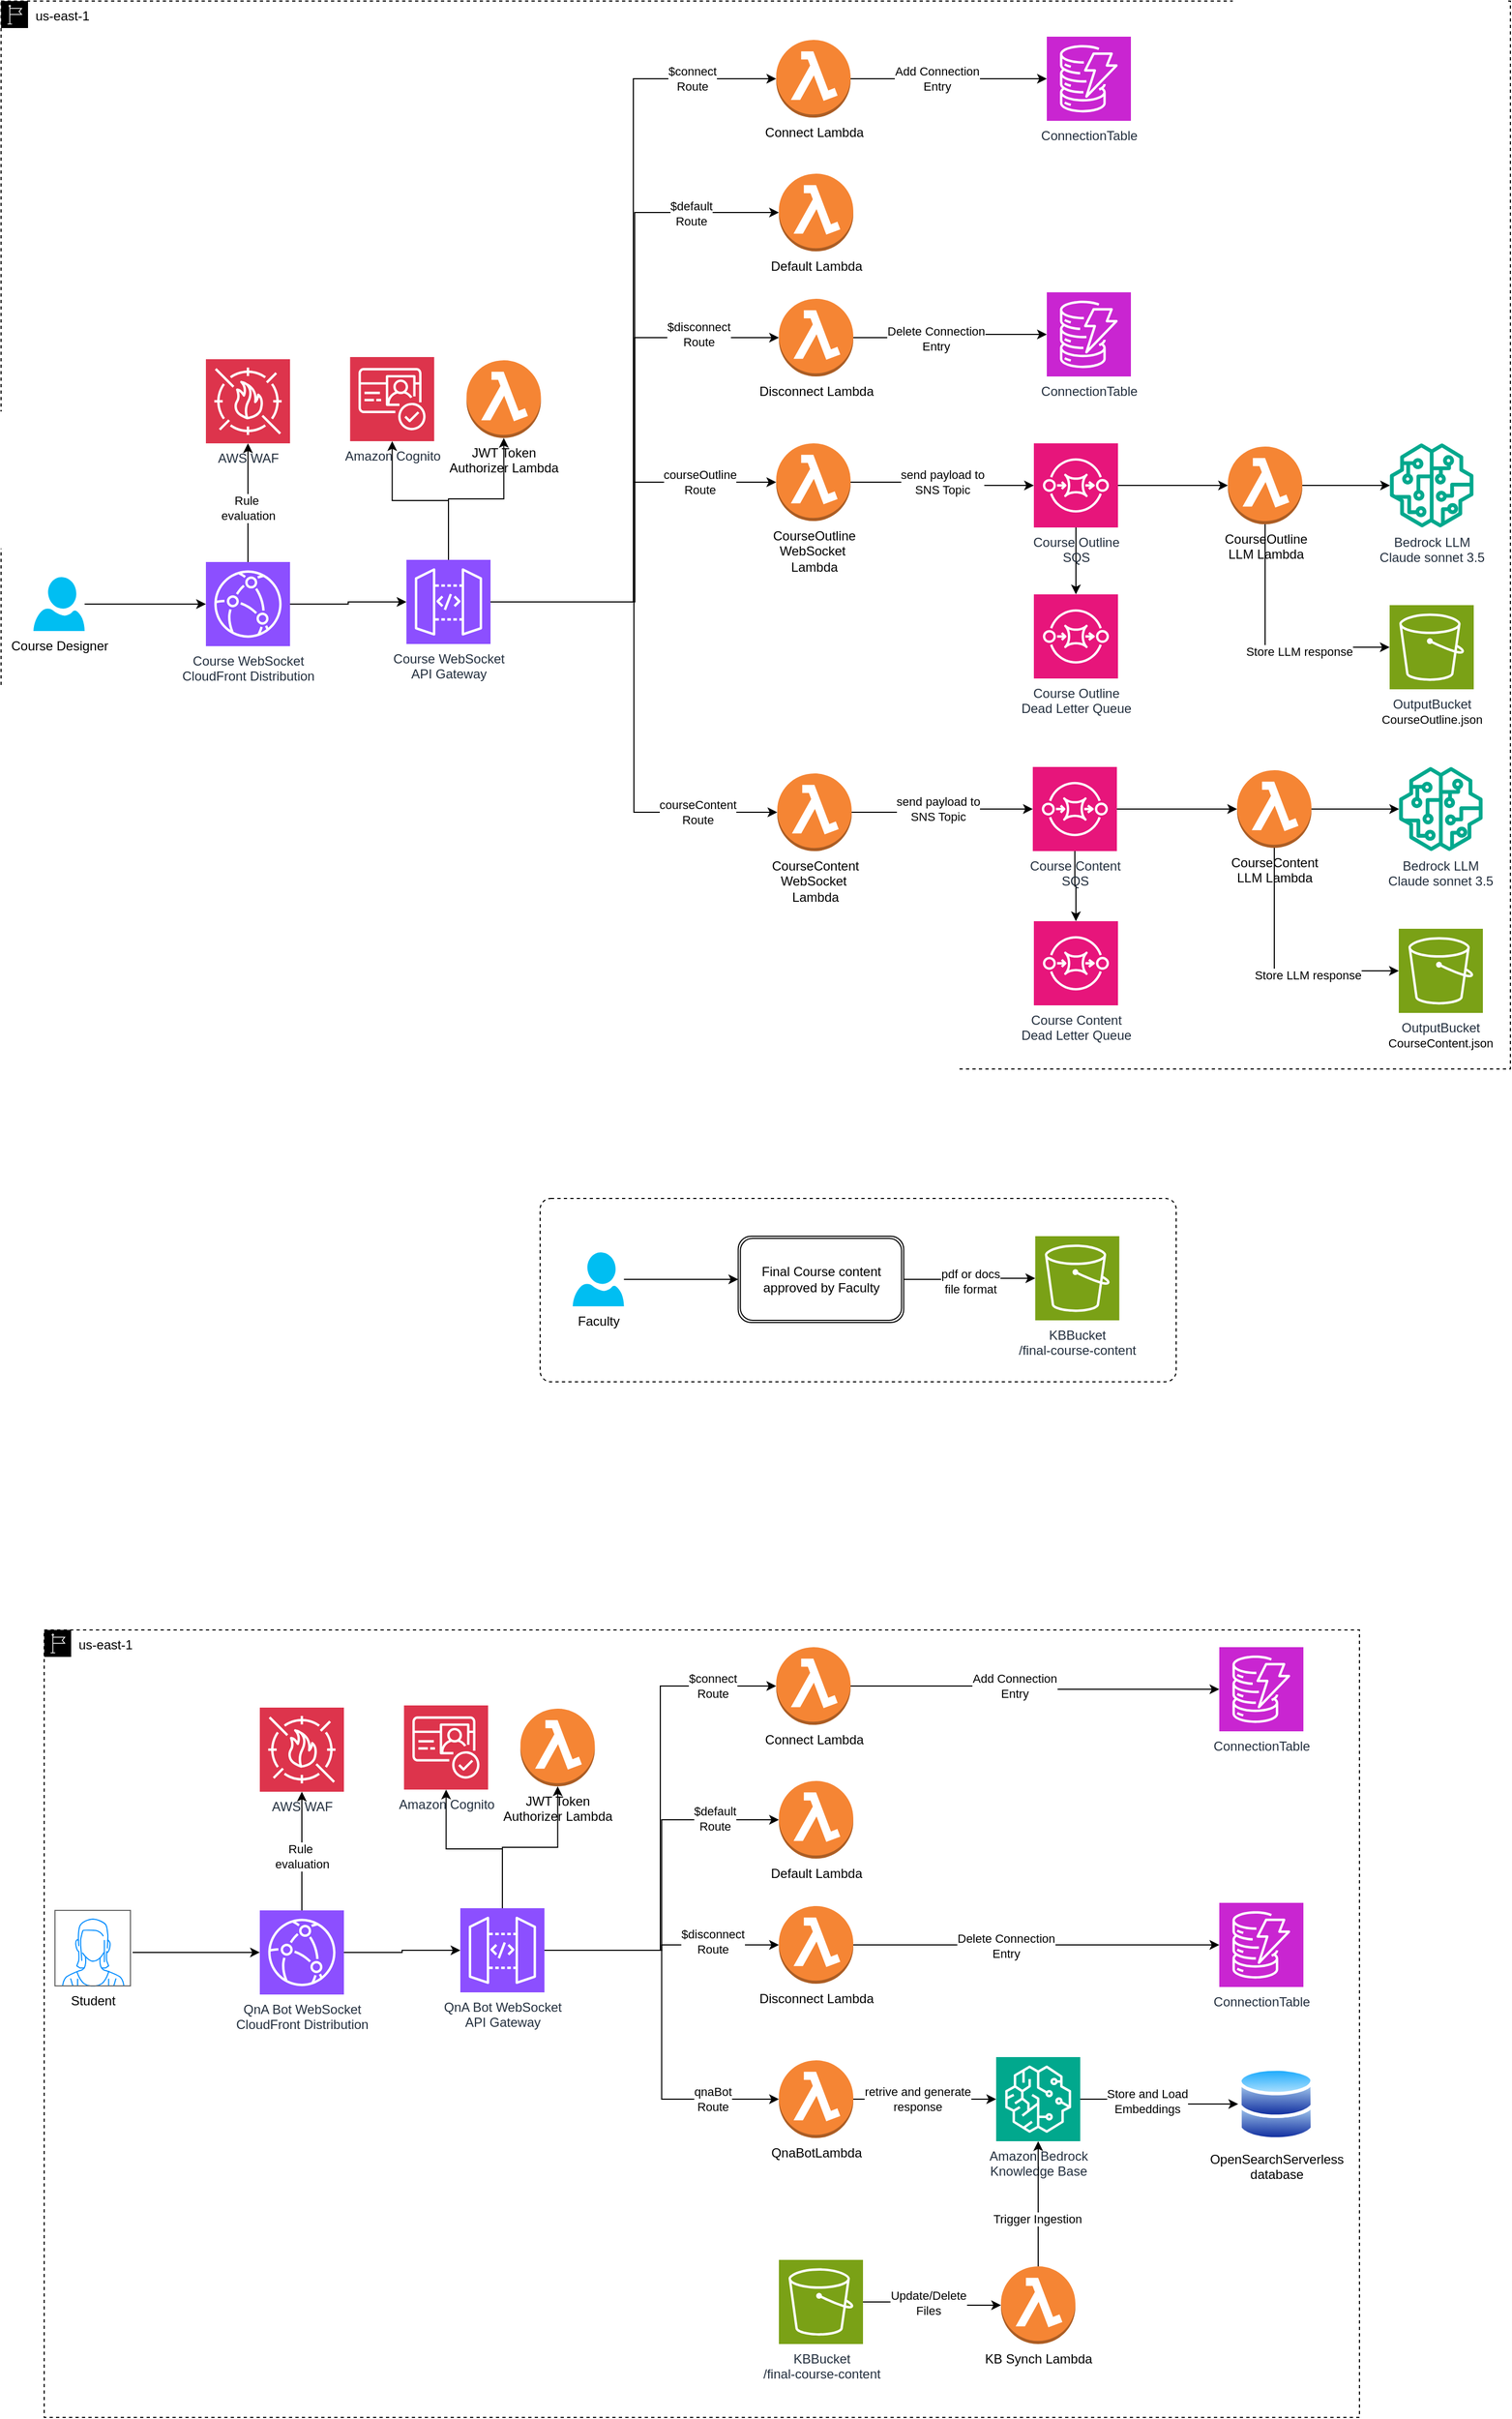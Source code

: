 <mxfile version="24.7.17">
  <diagram name="Architecture" id="e_NUVnBzTkq4Smm_xA8D">
    <mxGraphModel dx="3781" dy="2436" grid="1" gridSize="10" guides="1" tooltips="1" connect="1" arrows="1" fold="1" page="1" pageScale="1" pageWidth="827" pageHeight="1169" math="0" shadow="0">
      <root>
        <mxCell id="fyjMgSlrxoDKv-3d8NOu-0" />
        <mxCell id="fyjMgSlrxoDKv-3d8NOu-1" parent="fyjMgSlrxoDKv-3d8NOu-0" />
        <mxCell id="2GmaTXVVii-Zbhr8z_Lf-124" value="" style="html=1;align=center;verticalAlign=top;rounded=1;absoluteArcSize=1;arcSize=20;dashed=1;whiteSpace=wrap;" parent="fyjMgSlrxoDKv-3d8NOu-1" vertex="1">
          <mxGeometry x="370" y="20" width="590" height="170" as="geometry" />
        </mxCell>
        <mxCell id="2GmaTXVVii-Zbhr8z_Lf-53" value="us-east-1" style="points=[[0,0],[0.25,0],[0.5,0],[0.75,0],[1,0],[1,0.25],[1,0.5],[1,0.75],[1,1],[0.75,1],[0.5,1],[0.25,1],[0,1],[0,0.75],[0,0.5],[0,0.25]];outlineConnect=0;html=1;whiteSpace=wrap;fontSize=12;fontStyle=0;container=0;pointerEvents=0;collapsible=0;recursiveResize=0;shape=mxgraph.aws4.group;grIcon=mxgraph.aws4.group_region;verticalAlign=top;align=left;spacingLeft=30;dashed=1;movable=1;resizable=1;rotatable=1;deletable=1;editable=1;locked=0;connectable=1;" parent="fyjMgSlrxoDKv-3d8NOu-1" vertex="1">
          <mxGeometry x="-130" y="-1090" width="1400" height="990" as="geometry" />
        </mxCell>
        <mxCell id="fyjMgSlrxoDKv-3d8NOu-30" style="edgeStyle=orthogonalEdgeStyle;rounded=0;orthogonalLoop=1;jettySize=auto;html=1;" parent="fyjMgSlrxoDKv-3d8NOu-1" edge="1">
          <mxGeometry relative="1" as="geometry">
            <mxPoint x="137.5" y="739" as="sourcePoint" />
          </mxGeometry>
        </mxCell>
        <mxCell id="fyjMgSlrxoDKv-3d8NOu-31" style="edgeStyle=orthogonalEdgeStyle;rounded=0;orthogonalLoop=1;jettySize=auto;html=1;entryX=0;entryY=0.5;entryDx=0;entryDy=0;entryPerimeter=0;" parent="fyjMgSlrxoDKv-3d8NOu-1" edge="1">
          <mxGeometry relative="1" as="geometry">
            <mxPoint x="370" y="739" as="sourcePoint" />
          </mxGeometry>
        </mxCell>
        <mxCell id="fyjMgSlrxoDKv-3d8NOu-32" style="edgeStyle=orthogonalEdgeStyle;rounded=0;orthogonalLoop=1;jettySize=auto;html=1;" parent="fyjMgSlrxoDKv-3d8NOu-1" edge="1">
          <mxGeometry relative="1" as="geometry">
            <mxPoint x="529" y="740" as="sourcePoint" />
          </mxGeometry>
        </mxCell>
        <mxCell id="fyjMgSlrxoDKv-3d8NOu-33" value="Bedrock LLM&lt;br&gt;Claude sonnet 3.5" style="sketch=0;outlineConnect=0;fontColor=#232F3E;gradientColor=none;fillColor=#01A88D;strokeColor=none;dashed=0;verticalLabelPosition=bottom;verticalAlign=top;align=center;html=1;fontSize=12;fontStyle=0;aspect=fixed;pointerEvents=1;shape=mxgraph.aws4.sagemaker_model;" parent="fyjMgSlrxoDKv-3d8NOu-1" vertex="1">
          <mxGeometry x="1158" y="-680" width="78" height="78" as="geometry" />
        </mxCell>
        <mxCell id="2GmaTXVVii-Zbhr8z_Lf-0" value="" style="edgeStyle=orthogonalEdgeStyle;rounded=0;orthogonalLoop=1;jettySize=auto;html=1;" parent="fyjMgSlrxoDKv-3d8NOu-1" source="fyjMgSlrxoDKv-3d8NOu-46" target="QPXD2kS2lsjxXEBHg_b9-1" edge="1">
          <mxGeometry relative="1" as="geometry" />
        </mxCell>
        <mxCell id="2GmaTXVVii-Zbhr8z_Lf-1" style="edgeStyle=orthogonalEdgeStyle;rounded=0;orthogonalLoop=1;jettySize=auto;html=1;" parent="fyjMgSlrxoDKv-3d8NOu-1" source="fyjMgSlrxoDKv-3d8NOu-46" target="QPXD2kS2lsjxXEBHg_b9-2" edge="1">
          <mxGeometry relative="1" as="geometry" />
        </mxCell>
        <mxCell id="fyjMgSlrxoDKv-3d8NOu-46" value="Course&amp;nbsp;&lt;span style=&quot;background-color: initial;&quot;&gt;WebSocket&lt;br&gt;API Gateway&lt;/span&gt;" style="sketch=0;points=[[0,0,0],[0.25,0,0],[0.5,0,0],[0.75,0,0],[1,0,0],[0,1,0],[0.25,1,0],[0.5,1,0],[0.75,1,0],[1,1,0],[0,0.25,0],[0,0.5,0],[0,0.75,0],[1,0.25,0],[1,0.5,0],[1,0.75,0]];outlineConnect=0;fontColor=#232F3E;fillColor=#8C4FFF;strokeColor=#ffffff;dashed=0;verticalLabelPosition=bottom;verticalAlign=top;align=center;html=1;fontSize=12;fontStyle=0;aspect=fixed;shape=mxgraph.aws4.resourceIcon;resIcon=mxgraph.aws4.api_gateway;" parent="fyjMgSlrxoDKv-3d8NOu-1" vertex="1">
          <mxGeometry x="246" y="-572" width="78" height="78" as="geometry" />
        </mxCell>
        <mxCell id="fyjMgSlrxoDKv-3d8NOu-47" style="edgeStyle=orthogonalEdgeStyle;rounded=0;orthogonalLoop=1;jettySize=auto;html=1;" parent="fyjMgSlrxoDKv-3d8NOu-1" edge="1">
          <mxGeometry relative="1" as="geometry">
            <mxPoint x="266" y="90" as="targetPoint" />
          </mxGeometry>
        </mxCell>
        <mxCell id="fyjMgSlrxoDKv-3d8NOu-48" style="edgeStyle=orthogonalEdgeStyle;rounded=0;orthogonalLoop=1;jettySize=auto;html=1;entryX=0;entryY=0.5;entryDx=0;entryDy=0;entryPerimeter=0;" parent="fyjMgSlrxoDKv-3d8NOu-1" edge="1">
          <mxGeometry relative="1" as="geometry">
            <mxPoint x="476" y="91" as="targetPoint" />
          </mxGeometry>
        </mxCell>
        <mxCell id="fyjMgSlrxoDKv-3d8NOu-54" style="edgeStyle=orthogonalEdgeStyle;rounded=0;orthogonalLoop=1;jettySize=auto;html=1;" parent="fyjMgSlrxoDKv-3d8NOu-1" source="fyjMgSlrxoDKv-3d8NOu-55" target="fyjMgSlrxoDKv-3d8NOu-57" edge="1">
          <mxGeometry relative="1" as="geometry" />
        </mxCell>
        <mxCell id="fyjMgSlrxoDKv-3d8NOu-55" value="Faculty" style="verticalLabelPosition=bottom;html=1;verticalAlign=top;align=center;strokeColor=none;fillColor=#00BEF2;shape=mxgraph.azure.user;" parent="fyjMgSlrxoDKv-3d8NOu-1" vertex="1">
          <mxGeometry x="400.25" y="70" width="47.5" height="50" as="geometry" />
        </mxCell>
        <mxCell id="fyjMgSlrxoDKv-3d8NOu-56" style="edgeStyle=orthogonalEdgeStyle;rounded=0;orthogonalLoop=1;jettySize=auto;html=1;entryX=0;entryY=0.5;entryDx=0;entryDy=0;entryPerimeter=0;" parent="fyjMgSlrxoDKv-3d8NOu-1" source="fyjMgSlrxoDKv-3d8NOu-57" target="2GmaTXVVii-Zbhr8z_Lf-123" edge="1">
          <mxGeometry relative="1" as="geometry">
            <mxPoint x="810.25" y="96" as="targetPoint" />
          </mxGeometry>
        </mxCell>
        <mxCell id="Oi1-0G1DnhIX-44rayVH-17" value="pdf or docs&lt;div&gt;file format&lt;/div&gt;" style="edgeLabel;html=1;align=center;verticalAlign=middle;resizable=0;points=[];" vertex="1" connectable="0" parent="fyjMgSlrxoDKv-3d8NOu-56">
          <mxGeometry x="0.015" y="-3" relative="1" as="geometry">
            <mxPoint as="offset" />
          </mxGeometry>
        </mxCell>
        <mxCell id="fyjMgSlrxoDKv-3d8NOu-57" value="Final Course content approved by Faculty" style="shape=ext;double=1;rounded=1;whiteSpace=wrap;html=1;" parent="fyjMgSlrxoDKv-3d8NOu-1" vertex="1">
          <mxGeometry x="553.75" y="55" width="153.5" height="80" as="geometry" />
        </mxCell>
        <mxCell id="QPXD2kS2lsjxXEBHg_b9-1" value="Amazon Cognito" style="sketch=0;points=[[0,0,0],[0.25,0,0],[0.5,0,0],[0.75,0,0],[1,0,0],[0,1,0],[0.25,1,0],[0.5,1,0],[0.75,1,0],[1,1,0],[0,0.25,0],[0,0.5,0],[0,0.75,0],[1,0.25,0],[1,0.5,0],[1,0.75,0]];outlineConnect=0;fontColor=#232F3E;fillColor=#DD344C;strokeColor=#ffffff;dashed=0;verticalLabelPosition=bottom;verticalAlign=top;align=center;html=1;fontSize=12;fontStyle=0;aspect=fixed;shape=mxgraph.aws4.resourceIcon;resIcon=mxgraph.aws4.cognito;" parent="fyjMgSlrxoDKv-3d8NOu-1" vertex="1">
          <mxGeometry x="193.75" y="-760" width="78" height="78" as="geometry" />
        </mxCell>
        <mxCell id="QPXD2kS2lsjxXEBHg_b9-2" value="&lt;div&gt;JWT Token&lt;br&gt;Authorizer Lambda&lt;/div&gt;" style="outlineConnect=0;dashed=0;verticalLabelPosition=bottom;verticalAlign=top;align=center;html=1;shape=mxgraph.aws3.lambda_function;fillColor=#F58534;gradientColor=none;" parent="fyjMgSlrxoDKv-3d8NOu-1" vertex="1">
          <mxGeometry x="301.75" y="-757" width="69" height="72" as="geometry" />
        </mxCell>
        <mxCell id="2GmaTXVVii-Zbhr8z_Lf-4" value="" style="edgeStyle=orthogonalEdgeStyle;rounded=0;orthogonalLoop=1;jettySize=auto;html=1;" parent="fyjMgSlrxoDKv-3d8NOu-1" source="2GmaTXVVii-Zbhr8z_Lf-2" target="2GmaTXVVii-Zbhr8z_Lf-3" edge="1">
          <mxGeometry relative="1" as="geometry" />
        </mxCell>
        <mxCell id="2GmaTXVVii-Zbhr8z_Lf-12" value="Add Connection&lt;div&gt;Entry&lt;/div&gt;" style="edgeLabel;html=1;align=center;verticalAlign=middle;resizable=0;points=[];" parent="2GmaTXVVii-Zbhr8z_Lf-4" vertex="1" connectable="0">
          <mxGeometry x="-0.121" relative="1" as="geometry">
            <mxPoint as="offset" />
          </mxGeometry>
        </mxCell>
        <mxCell id="2GmaTXVVii-Zbhr8z_Lf-2" value="Connect Lambda" style="outlineConnect=0;dashed=0;verticalLabelPosition=bottom;verticalAlign=top;align=center;html=1;shape=mxgraph.aws3.lambda_function;fillColor=#F58534;gradientColor=none;" parent="fyjMgSlrxoDKv-3d8NOu-1" vertex="1">
          <mxGeometry x="589" y="-1054" width="69" height="72" as="geometry" />
        </mxCell>
        <mxCell id="2GmaTXVVii-Zbhr8z_Lf-3" value="ConnectionTable" style="sketch=0;points=[[0,0,0],[0.25,0,0],[0.5,0,0],[0.75,0,0],[1,0,0],[0,1,0],[0.25,1,0],[0.5,1,0],[0.75,1,0],[1,1,0],[0,0.25,0],[0,0.5,0],[0,0.75,0],[1,0.25,0],[1,0.5,0],[1,0.75,0]];outlineConnect=0;fontColor=#232F3E;fillColor=#C925D1;strokeColor=#ffffff;dashed=0;verticalLabelPosition=bottom;verticalAlign=top;align=center;html=1;fontSize=12;fontStyle=0;aspect=fixed;shape=mxgraph.aws4.resourceIcon;resIcon=mxgraph.aws4.dynamodb;" parent="fyjMgSlrxoDKv-3d8NOu-1" vertex="1">
          <mxGeometry x="840" y="-1057" width="78" height="78" as="geometry" />
        </mxCell>
        <mxCell id="2GmaTXVVii-Zbhr8z_Lf-5" style="edgeStyle=orthogonalEdgeStyle;rounded=0;orthogonalLoop=1;jettySize=auto;html=1;entryX=0;entryY=0.5;entryDx=0;entryDy=0;entryPerimeter=0;" parent="fyjMgSlrxoDKv-3d8NOu-1" source="fyjMgSlrxoDKv-3d8NOu-46" target="2GmaTXVVii-Zbhr8z_Lf-2" edge="1">
          <mxGeometry relative="1" as="geometry" />
        </mxCell>
        <mxCell id="2GmaTXVVii-Zbhr8z_Lf-23" value="$connect&lt;div&gt;Route&lt;/div&gt;" style="edgeLabel;html=1;align=center;verticalAlign=middle;resizable=0;points=[];" parent="2GmaTXVVii-Zbhr8z_Lf-5" vertex="1" connectable="0">
          <mxGeometry x="0.609" y="2" relative="1" as="geometry">
            <mxPoint x="56" y="-14" as="offset" />
          </mxGeometry>
        </mxCell>
        <mxCell id="2GmaTXVVii-Zbhr8z_Lf-6" value="Default Lambda" style="outlineConnect=0;dashed=0;verticalLabelPosition=bottom;verticalAlign=top;align=center;html=1;shape=mxgraph.aws3.lambda_function;fillColor=#F58534;gradientColor=none;" parent="fyjMgSlrxoDKv-3d8NOu-1" vertex="1">
          <mxGeometry x="591.5" y="-930" width="69" height="72" as="geometry" />
        </mxCell>
        <mxCell id="2GmaTXVVii-Zbhr8z_Lf-7" style="edgeStyle=orthogonalEdgeStyle;rounded=0;orthogonalLoop=1;jettySize=auto;html=1;entryX=0;entryY=0.5;entryDx=0;entryDy=0;entryPerimeter=0;" parent="fyjMgSlrxoDKv-3d8NOu-1" source="fyjMgSlrxoDKv-3d8NOu-46" target="2GmaTXVVii-Zbhr8z_Lf-6" edge="1">
          <mxGeometry relative="1" as="geometry" />
        </mxCell>
        <mxCell id="2GmaTXVVii-Zbhr8z_Lf-24" value="$default&lt;div&gt;Route&lt;/div&gt;" style="edgeLabel;html=1;align=center;verticalAlign=middle;resizable=0;points=[];" parent="2GmaTXVVii-Zbhr8z_Lf-7" vertex="1" connectable="0">
          <mxGeometry x="0.469" y="1" relative="1" as="geometry">
            <mxPoint x="53" y="-33" as="offset" />
          </mxGeometry>
        </mxCell>
        <mxCell id="2GmaTXVVii-Zbhr8z_Lf-11" value="" style="edgeStyle=orthogonalEdgeStyle;rounded=0;orthogonalLoop=1;jettySize=auto;html=1;" parent="fyjMgSlrxoDKv-3d8NOu-1" source="2GmaTXVVii-Zbhr8z_Lf-8" target="2GmaTXVVii-Zbhr8z_Lf-10" edge="1">
          <mxGeometry relative="1" as="geometry" />
        </mxCell>
        <mxCell id="2GmaTXVVii-Zbhr8z_Lf-13" value="Delete Connection&lt;div&gt;Entry&lt;/div&gt;" style="edgeLabel;html=1;align=center;verticalAlign=middle;resizable=0;points=[];" parent="2GmaTXVVii-Zbhr8z_Lf-11" vertex="1" connectable="0">
          <mxGeometry x="-0.165" y="-1" relative="1" as="geometry">
            <mxPoint as="offset" />
          </mxGeometry>
        </mxCell>
        <mxCell id="2GmaTXVVii-Zbhr8z_Lf-8" value="Disconnect Lambda" style="outlineConnect=0;dashed=0;verticalLabelPosition=bottom;verticalAlign=top;align=center;html=1;shape=mxgraph.aws3.lambda_function;fillColor=#F58534;gradientColor=none;" parent="fyjMgSlrxoDKv-3d8NOu-1" vertex="1">
          <mxGeometry x="591.5" y="-814" width="69" height="72" as="geometry" />
        </mxCell>
        <mxCell id="2GmaTXVVii-Zbhr8z_Lf-10" value="ConnectionTable" style="sketch=0;points=[[0,0,0],[0.25,0,0],[0.5,0,0],[0.75,0,0],[1,0,0],[0,1,0],[0.25,1,0],[0.5,1,0],[0.75,1,0],[1,1,0],[0,0.25,0],[0,0.5,0],[0,0.75,0],[1,0.25,0],[1,0.5,0],[1,0.75,0]];outlineConnect=0;fontColor=#232F3E;fillColor=#C925D1;strokeColor=#ffffff;dashed=0;verticalLabelPosition=bottom;verticalAlign=top;align=center;html=1;fontSize=12;fontStyle=0;aspect=fixed;shape=mxgraph.aws4.resourceIcon;resIcon=mxgraph.aws4.dynamodb;" parent="fyjMgSlrxoDKv-3d8NOu-1" vertex="1">
          <mxGeometry x="840" y="-820" width="78" height="78" as="geometry" />
        </mxCell>
        <mxCell id="2GmaTXVVii-Zbhr8z_Lf-14" style="edgeStyle=orthogonalEdgeStyle;rounded=0;orthogonalLoop=1;jettySize=auto;html=1;entryX=0;entryY=0.5;entryDx=0;entryDy=0;entryPerimeter=0;" parent="fyjMgSlrxoDKv-3d8NOu-1" source="fyjMgSlrxoDKv-3d8NOu-46" target="fyjMgSlrxoDKv-3d8NOu-8" edge="1">
          <mxGeometry relative="1" as="geometry" />
        </mxCell>
        <mxCell id="2GmaTXVVii-Zbhr8z_Lf-26" value="courseOutline&lt;div&gt;Route&lt;/div&gt;" style="edgeLabel;html=1;align=center;verticalAlign=middle;resizable=0;points=[];" parent="2GmaTXVVii-Zbhr8z_Lf-14" vertex="1" connectable="0">
          <mxGeometry x="0.692" y="-1" relative="1" as="geometry">
            <mxPoint x="-13" y="-1" as="offset" />
          </mxGeometry>
        </mxCell>
        <mxCell id="2GmaTXVVii-Zbhr8z_Lf-21" value="" style="edgeStyle=orthogonalEdgeStyle;rounded=0;orthogonalLoop=1;jettySize=auto;html=1;exitX=1;exitY=0.5;exitDx=0;exitDy=0;exitPerimeter=0;" parent="fyjMgSlrxoDKv-3d8NOu-1" source="u9Mpk10XCZke-Sk1tqfd-9" target="2GmaTXVVii-Zbhr8z_Lf-20" edge="1">
          <mxGeometry relative="1" as="geometry">
            <mxPoint x="908" y="-641" as="sourcePoint" />
          </mxGeometry>
        </mxCell>
        <mxCell id="2GmaTXVVii-Zbhr8z_Lf-22" value="" style="edgeStyle=orthogonalEdgeStyle;rounded=0;orthogonalLoop=1;jettySize=auto;html=1;" parent="fyjMgSlrxoDKv-3d8NOu-1" source="2GmaTXVVii-Zbhr8z_Lf-20" target="fyjMgSlrxoDKv-3d8NOu-33" edge="1">
          <mxGeometry relative="1" as="geometry" />
        </mxCell>
        <mxCell id="2GmaTXVVii-Zbhr8z_Lf-20" value="CourseOutline&lt;div&gt;&lt;/div&gt;&lt;div&gt;LLM Lambda&lt;/div&gt;" style="outlineConnect=0;dashed=0;verticalLabelPosition=bottom;verticalAlign=top;align=center;html=1;shape=mxgraph.aws3.lambda_function;fillColor=#F58534;gradientColor=none;" parent="fyjMgSlrxoDKv-3d8NOu-1" vertex="1">
          <mxGeometry x="1008" y="-677" width="69" height="72" as="geometry" />
        </mxCell>
        <mxCell id="2GmaTXVVii-Zbhr8z_Lf-27" value="OutputBucket&lt;br&gt;&lt;span style=&quot;color: rgb(0, 0, 0); font-size: 11px; background-color: rgb(255, 255, 255);&quot;&gt;CourseOutline.json&lt;/span&gt;" style="sketch=0;points=[[0,0,0],[0.25,0,0],[0.5,0,0],[0.75,0,0],[1,0,0],[0,1,0],[0.25,1,0],[0.5,1,0],[0.75,1,0],[1,1,0],[0,0.25,0],[0,0.5,0],[0,0.75,0],[1,0.25,0],[1,0.5,0],[1,0.75,0]];outlineConnect=0;fontColor=#232F3E;fillColor=#7AA116;strokeColor=#ffffff;dashed=0;verticalLabelPosition=bottom;verticalAlign=top;align=center;html=1;fontSize=12;fontStyle=0;aspect=fixed;shape=mxgraph.aws4.resourceIcon;resIcon=mxgraph.aws4.s3;" parent="fyjMgSlrxoDKv-3d8NOu-1" vertex="1">
          <mxGeometry x="1158" y="-530" width="78" height="78" as="geometry" />
        </mxCell>
        <mxCell id="2GmaTXVVii-Zbhr8z_Lf-32" style="edgeStyle=orthogonalEdgeStyle;rounded=0;orthogonalLoop=1;jettySize=auto;html=1;entryX=0;entryY=0.5;entryDx=0;entryDy=0;entryPerimeter=0;" parent="fyjMgSlrxoDKv-3d8NOu-1" source="2GmaTXVVii-Zbhr8z_Lf-20" target="2GmaTXVVii-Zbhr8z_Lf-27" edge="1">
          <mxGeometry relative="1" as="geometry">
            <Array as="points">
              <mxPoint x="1043" y="-490" />
              <mxPoint x="1118" y="-490" />
              <mxPoint x="1118" y="-491" />
            </Array>
          </mxGeometry>
        </mxCell>
        <mxCell id="2GmaTXVVii-Zbhr8z_Lf-33" value="Store LLM response" style="edgeLabel;html=1;align=center;verticalAlign=middle;resizable=0;points=[];" parent="2GmaTXVVii-Zbhr8z_Lf-32" vertex="1" connectable="0">
          <mxGeometry x="0.263" y="-3" relative="1" as="geometry">
            <mxPoint as="offset" />
          </mxGeometry>
        </mxCell>
        <mxCell id="2GmaTXVVii-Zbhr8z_Lf-36" value="Bedrock LLM&lt;br&gt;Claude sonnet 3.5" style="sketch=0;outlineConnect=0;fontColor=#232F3E;gradientColor=none;fillColor=#01A88D;strokeColor=none;dashed=0;verticalLabelPosition=bottom;verticalAlign=top;align=center;html=1;fontSize=12;fontStyle=0;aspect=fixed;pointerEvents=1;shape=mxgraph.aws4.sagemaker_model;" parent="fyjMgSlrxoDKv-3d8NOu-1" vertex="1">
          <mxGeometry x="1166.49" y="-380" width="78" height="78" as="geometry" />
        </mxCell>
        <mxCell id="2GmaTXVVii-Zbhr8z_Lf-39" value="" style="edgeStyle=orthogonalEdgeStyle;rounded=0;orthogonalLoop=1;jettySize=auto;html=1;" parent="fyjMgSlrxoDKv-3d8NOu-1" source="u9Mpk10XCZke-Sk1tqfd-28" target="2GmaTXVVii-Zbhr8z_Lf-43" edge="1">
          <mxGeometry relative="1" as="geometry">
            <mxPoint x="930" y="-341" as="sourcePoint" />
          </mxGeometry>
        </mxCell>
        <mxCell id="2GmaTXVVii-Zbhr8z_Lf-42" value="" style="edgeStyle=orthogonalEdgeStyle;rounded=0;orthogonalLoop=1;jettySize=auto;html=1;" parent="fyjMgSlrxoDKv-3d8NOu-1" source="2GmaTXVVii-Zbhr8z_Lf-43" target="2GmaTXVVii-Zbhr8z_Lf-36" edge="1">
          <mxGeometry relative="1" as="geometry" />
        </mxCell>
        <mxCell id="2GmaTXVVii-Zbhr8z_Lf-43" value="CourseContent&lt;div&gt;&lt;/div&gt;&lt;div&gt;LLM Lambda&lt;/div&gt;" style="outlineConnect=0;dashed=0;verticalLabelPosition=bottom;verticalAlign=top;align=center;html=1;shape=mxgraph.aws3.lambda_function;fillColor=#F58534;gradientColor=none;" parent="fyjMgSlrxoDKv-3d8NOu-1" vertex="1">
          <mxGeometry x="1016.49" y="-377" width="69" height="72" as="geometry" />
        </mxCell>
        <mxCell id="2GmaTXVVii-Zbhr8z_Lf-44" value="OutputBucket&lt;br&gt;&lt;span style=&quot;color: rgb(0, 0, 0); font-size: 11px; background-color: rgb(255, 255, 255);&quot;&gt;CourseContent.json&lt;/span&gt;" style="sketch=0;points=[[0,0,0],[0.25,0,0],[0.5,0,0],[0.75,0,0],[1,0,0],[0,1,0],[0.25,1,0],[0.5,1,0],[0.75,1,0],[1,1,0],[0,0.25,0],[0,0.5,0],[0,0.75,0],[1,0.25,0],[1,0.5,0],[1,0.75,0]];outlineConnect=0;fontColor=#232F3E;fillColor=#7AA116;strokeColor=#ffffff;dashed=0;verticalLabelPosition=bottom;verticalAlign=top;align=center;html=1;fontSize=12;fontStyle=0;aspect=fixed;shape=mxgraph.aws4.resourceIcon;resIcon=mxgraph.aws4.s3;" parent="fyjMgSlrxoDKv-3d8NOu-1" vertex="1">
          <mxGeometry x="1166.49" y="-230" width="78" height="78" as="geometry" />
        </mxCell>
        <mxCell id="2GmaTXVVii-Zbhr8z_Lf-45" style="edgeStyle=orthogonalEdgeStyle;rounded=0;orthogonalLoop=1;jettySize=auto;html=1;entryX=0;entryY=0.5;entryDx=0;entryDy=0;entryPerimeter=0;" parent="fyjMgSlrxoDKv-3d8NOu-1" source="2GmaTXVVii-Zbhr8z_Lf-43" target="2GmaTXVVii-Zbhr8z_Lf-44" edge="1">
          <mxGeometry relative="1" as="geometry">
            <Array as="points">
              <mxPoint x="1051.49" y="-190" />
              <mxPoint x="1126.49" y="-190" />
              <mxPoint x="1126.49" y="-191" />
            </Array>
          </mxGeometry>
        </mxCell>
        <mxCell id="2GmaTXVVii-Zbhr8z_Lf-46" value="Store LLM response" style="edgeLabel;html=1;align=center;verticalAlign=middle;resizable=0;points=[];" parent="2GmaTXVVii-Zbhr8z_Lf-45" vertex="1" connectable="0">
          <mxGeometry x="0.263" y="-3" relative="1" as="geometry">
            <mxPoint as="offset" />
          </mxGeometry>
        </mxCell>
        <mxCell id="2GmaTXVVii-Zbhr8z_Lf-47" style="edgeStyle=orthogonalEdgeStyle;rounded=0;orthogonalLoop=1;jettySize=auto;html=1;entryX=0;entryY=0.5;entryDx=0;entryDy=0;entryPerimeter=0;" parent="fyjMgSlrxoDKv-3d8NOu-1" source="fyjMgSlrxoDKv-3d8NOu-46" target="2GmaTXVVii-Zbhr8z_Lf-35" edge="1">
          <mxGeometry relative="1" as="geometry" />
        </mxCell>
        <mxCell id="2GmaTXVVii-Zbhr8z_Lf-48" value="courseContent&lt;div&gt;Route&lt;/div&gt;" style="edgeLabel;html=1;align=center;verticalAlign=middle;resizable=0;points=[];" parent="2GmaTXVVii-Zbhr8z_Lf-47" vertex="1" connectable="0">
          <mxGeometry x="0.809" relative="1" as="geometry">
            <mxPoint x="-30" as="offset" />
          </mxGeometry>
        </mxCell>
        <mxCell id="2GmaTXVVii-Zbhr8z_Lf-49" style="edgeStyle=orthogonalEdgeStyle;rounded=0;orthogonalLoop=1;jettySize=auto;html=1;entryX=0;entryY=0.5;entryDx=0;entryDy=0;entryPerimeter=0;" parent="fyjMgSlrxoDKv-3d8NOu-1" source="fyjMgSlrxoDKv-3d8NOu-46" target="2GmaTXVVii-Zbhr8z_Lf-8" edge="1">
          <mxGeometry relative="1" as="geometry" />
        </mxCell>
        <mxCell id="2GmaTXVVii-Zbhr8z_Lf-50" value="$disconnect&lt;div&gt;Route&lt;/div&gt;" style="edgeLabel;html=1;align=center;verticalAlign=middle;resizable=0;points=[];" parent="2GmaTXVVii-Zbhr8z_Lf-49" vertex="1" connectable="0">
          <mxGeometry x="0.708" y="3" relative="1" as="geometry">
            <mxPoint as="offset" />
          </mxGeometry>
        </mxCell>
        <mxCell id="2GmaTXVVii-Zbhr8z_Lf-54" value="us-east-1" style="points=[[0,0],[0.25,0],[0.5,0],[0.75,0],[1,0],[1,0.25],[1,0.5],[1,0.75],[1,1],[0.75,1],[0.5,1],[0.25,1],[0,1],[0,0.75],[0,0.5],[0,0.25]];outlineConnect=0;html=1;whiteSpace=wrap;fontSize=12;fontStyle=0;container=0;pointerEvents=0;collapsible=0;recursiveResize=0;shape=mxgraph.aws4.group;grIcon=mxgraph.aws4.group_region;verticalAlign=top;align=left;spacingLeft=30;dashed=1;movable=1;resizable=1;rotatable=1;deletable=1;editable=1;locked=0;connectable=1;" parent="fyjMgSlrxoDKv-3d8NOu-1" vertex="1">
          <mxGeometry x="-90" y="420" width="1220" height="730" as="geometry" />
        </mxCell>
        <mxCell id="2GmaTXVVii-Zbhr8z_Lf-66" value="" style="edgeStyle=orthogonalEdgeStyle;rounded=0;orthogonalLoop=1;jettySize=auto;html=1;movable=0;resizable=0;rotatable=0;deletable=0;editable=0;locked=1;connectable=0;" parent="fyjMgSlrxoDKv-3d8NOu-1" source="2GmaTXVVii-Zbhr8z_Lf-68" target="2GmaTXVVii-Zbhr8z_Lf-69" edge="1">
          <mxGeometry relative="1" as="geometry" />
        </mxCell>
        <mxCell id="2GmaTXVVii-Zbhr8z_Lf-67" value="Add Connection&lt;div&gt;Entry&lt;/div&gt;" style="edgeLabel;html=1;align=center;verticalAlign=middle;resizable=0;points=[];movable=0;rotatable=0;deletable=0;editable=0;locked=1;connectable=0;" parent="2GmaTXVVii-Zbhr8z_Lf-66" vertex="1" connectable="0">
          <mxGeometry x="-0.121" relative="1" as="geometry">
            <mxPoint as="offset" />
          </mxGeometry>
        </mxCell>
        <mxCell id="2GmaTXVVii-Zbhr8z_Lf-68" value="Connect Lambda" style="outlineConnect=0;dashed=0;verticalLabelPosition=bottom;verticalAlign=top;align=center;html=1;shape=mxgraph.aws3.lambda_function;fillColor=#F58534;gradientColor=none;movable=0;resizable=0;rotatable=0;deletable=0;editable=0;locked=1;connectable=0;" parent="fyjMgSlrxoDKv-3d8NOu-1" vertex="1">
          <mxGeometry x="589" y="436" width="69" height="72" as="geometry" />
        </mxCell>
        <mxCell id="2GmaTXVVii-Zbhr8z_Lf-70" style="edgeStyle=orthogonalEdgeStyle;rounded=0;orthogonalLoop=1;jettySize=auto;html=1;entryX=0;entryY=0.5;entryDx=0;entryDy=0;entryPerimeter=0;exitX=1;exitY=0.5;exitDx=0;exitDy=0;exitPerimeter=0;movable=0;resizable=0;rotatable=0;deletable=0;editable=0;locked=1;connectable=0;" parent="fyjMgSlrxoDKv-3d8NOu-1" source="Oi1-0G1DnhIX-44rayVH-2" target="2GmaTXVVii-Zbhr8z_Lf-68" edge="1">
          <mxGeometry relative="1" as="geometry">
            <mxPoint x="314" y="715" as="sourcePoint" />
          </mxGeometry>
        </mxCell>
        <mxCell id="Oi1-0G1DnhIX-44rayVH-16" value="$connect&lt;div&gt;Route&lt;/div&gt;" style="edgeLabel;html=1;align=center;verticalAlign=middle;resizable=0;points=[];movable=0;rotatable=0;deletable=0;editable=0;locked=1;connectable=0;" vertex="1" connectable="0" parent="2GmaTXVVii-Zbhr8z_Lf-70">
          <mxGeometry x="0.696" relative="1" as="geometry">
            <mxPoint x="11" as="offset" />
          </mxGeometry>
        </mxCell>
        <mxCell id="2GmaTXVVii-Zbhr8z_Lf-72" value="Default Lambda" style="outlineConnect=0;dashed=0;verticalLabelPosition=bottom;verticalAlign=top;align=center;html=1;shape=mxgraph.aws3.lambda_function;fillColor=#F58534;gradientColor=none;movable=0;resizable=0;rotatable=0;deletable=0;editable=0;locked=1;connectable=0;" parent="fyjMgSlrxoDKv-3d8NOu-1" vertex="1">
          <mxGeometry x="591.5" y="560" width="69" height="72" as="geometry" />
        </mxCell>
        <mxCell id="2GmaTXVVii-Zbhr8z_Lf-73" style="edgeStyle=orthogonalEdgeStyle;rounded=0;orthogonalLoop=1;jettySize=auto;html=1;entryX=0;entryY=0.5;entryDx=0;entryDy=0;entryPerimeter=0;exitX=1;exitY=0.5;exitDx=0;exitDy=0;exitPerimeter=0;movable=0;resizable=0;rotatable=0;deletable=0;editable=0;locked=1;connectable=0;" parent="fyjMgSlrxoDKv-3d8NOu-1" source="Oi1-0G1DnhIX-44rayVH-2" target="2GmaTXVVii-Zbhr8z_Lf-72" edge="1">
          <mxGeometry relative="1" as="geometry">
            <mxPoint x="314" y="715" as="sourcePoint" />
          </mxGeometry>
        </mxCell>
        <mxCell id="Oi1-0G1DnhIX-44rayVH-15" value="$default&lt;div&gt;Route&lt;/div&gt;" style="edgeLabel;html=1;align=center;verticalAlign=middle;resizable=0;points=[];movable=0;rotatable=0;deletable=0;editable=0;locked=1;connectable=0;" vertex="1" connectable="0" parent="2GmaTXVVii-Zbhr8z_Lf-73">
          <mxGeometry x="0.648" y="1" relative="1" as="geometry">
            <mxPoint as="offset" />
          </mxGeometry>
        </mxCell>
        <mxCell id="2GmaTXVVii-Zbhr8z_Lf-75" value="" style="edgeStyle=orthogonalEdgeStyle;rounded=0;orthogonalLoop=1;jettySize=auto;html=1;movable=0;resizable=0;rotatable=0;deletable=0;editable=0;locked=1;connectable=0;" parent="fyjMgSlrxoDKv-3d8NOu-1" source="2GmaTXVVii-Zbhr8z_Lf-77" target="2GmaTXVVii-Zbhr8z_Lf-78" edge="1">
          <mxGeometry relative="1" as="geometry" />
        </mxCell>
        <mxCell id="2GmaTXVVii-Zbhr8z_Lf-76" value="Delete Connection&lt;div&gt;Entry&lt;/div&gt;" style="edgeLabel;html=1;align=center;verticalAlign=middle;resizable=0;points=[];movable=0;rotatable=0;deletable=0;editable=0;locked=1;connectable=0;" parent="2GmaTXVVii-Zbhr8z_Lf-75" vertex="1" connectable="0">
          <mxGeometry x="-0.165" y="-1" relative="1" as="geometry">
            <mxPoint as="offset" />
          </mxGeometry>
        </mxCell>
        <mxCell id="2GmaTXVVii-Zbhr8z_Lf-77" value="Disconnect Lambda" style="outlineConnect=0;dashed=0;verticalLabelPosition=bottom;verticalAlign=top;align=center;html=1;shape=mxgraph.aws3.lambda_function;fillColor=#F58534;gradientColor=none;movable=0;resizable=0;rotatable=0;deletable=0;editable=0;locked=1;connectable=0;" parent="fyjMgSlrxoDKv-3d8NOu-1" vertex="1">
          <mxGeometry x="591.5" y="676" width="69" height="72" as="geometry" />
        </mxCell>
        <mxCell id="2GmaTXVVii-Zbhr8z_Lf-105" style="edgeStyle=orthogonalEdgeStyle;rounded=0;orthogonalLoop=1;jettySize=auto;html=1;entryX=0;entryY=0.5;entryDx=0;entryDy=0;entryPerimeter=0;movable=0;resizable=0;rotatable=0;deletable=0;editable=0;locked=1;connectable=0;" parent="fyjMgSlrxoDKv-3d8NOu-1" source="Oi1-0G1DnhIX-44rayVH-2" target="2GmaTXVVii-Zbhr8z_Lf-77" edge="1">
          <mxGeometry relative="1" as="geometry">
            <mxPoint x="310" y="720" as="sourcePoint" />
          </mxGeometry>
        </mxCell>
        <mxCell id="2GmaTXVVii-Zbhr8z_Lf-106" value="$disconnect&lt;div&gt;Route&lt;/div&gt;" style="edgeLabel;html=1;align=center;verticalAlign=middle;resizable=0;points=[];movable=0;rotatable=0;deletable=0;editable=0;locked=1;connectable=0;" parent="2GmaTXVVii-Zbhr8z_Lf-105" vertex="1" connectable="0">
          <mxGeometry x="0.708" y="3" relative="1" as="geometry">
            <mxPoint x="-29" as="offset" />
          </mxGeometry>
        </mxCell>
        <mxCell id="2GmaTXVVii-Zbhr8z_Lf-123" value="KBBucket&lt;div&gt;/final-course-content&lt;/div&gt;" style="sketch=0;points=[[0,0,0],[0.25,0,0],[0.5,0,0],[0.75,0,0],[1,0,0],[0,1,0],[0.25,1,0],[0.5,1,0],[0.75,1,0],[1,1,0],[0,0.25,0],[0,0.5,0],[0,0.75,0],[1,0.25,0],[1,0.5,0],[1,0.75,0]];outlineConnect=0;fontColor=#232F3E;fillColor=#7AA116;strokeColor=#ffffff;dashed=0;verticalLabelPosition=bottom;verticalAlign=top;align=center;html=1;fontSize=12;fontStyle=0;aspect=fixed;shape=mxgraph.aws4.resourceIcon;resIcon=mxgraph.aws4.s3;" parent="fyjMgSlrxoDKv-3d8NOu-1" vertex="1">
          <mxGeometry x="829.25" y="55" width="78" height="78" as="geometry" />
        </mxCell>
        <mxCell id="u9Mpk10XCZke-Sk1tqfd-4" value="" style="edgeStyle=orthogonalEdgeStyle;rounded=0;orthogonalLoop=1;jettySize=auto;html=1;" parent="fyjMgSlrxoDKv-3d8NOu-1" source="u9Mpk10XCZke-Sk1tqfd-0" target="fyjMgSlrxoDKv-3d8NOu-46" edge="1">
          <mxGeometry relative="1" as="geometry" />
        </mxCell>
        <mxCell id="u9Mpk10XCZke-Sk1tqfd-8" value="" style="edgeStyle=orthogonalEdgeStyle;rounded=0;orthogonalLoop=1;jettySize=auto;html=1;" parent="fyjMgSlrxoDKv-3d8NOu-1" source="fyjMgSlrxoDKv-3d8NOu-44" target="u9Mpk10XCZke-Sk1tqfd-0" edge="1">
          <mxGeometry relative="1" as="geometry" />
        </mxCell>
        <mxCell id="fyjMgSlrxoDKv-3d8NOu-44" value="Course Designer" style="verticalLabelPosition=bottom;html=1;verticalAlign=top;align=center;strokeColor=none;fillColor=#00BEF2;shape=mxgraph.azure.user;" parent="fyjMgSlrxoDKv-3d8NOu-1" vertex="1">
          <mxGeometry x="-100" y="-556" width="47.5" height="50" as="geometry" />
        </mxCell>
        <mxCell id="u9Mpk10XCZke-Sk1tqfd-6" value="" style="edgeStyle=orthogonalEdgeStyle;rounded=0;orthogonalLoop=1;jettySize=auto;html=1;" parent="fyjMgSlrxoDKv-3d8NOu-1" source="u9Mpk10XCZke-Sk1tqfd-0" target="u9Mpk10XCZke-Sk1tqfd-5" edge="1">
          <mxGeometry relative="1" as="geometry" />
        </mxCell>
        <mxCell id="u9Mpk10XCZke-Sk1tqfd-7" value="Rule&amp;nbsp;&lt;div&gt;evaluation&lt;/div&gt;" style="edgeLabel;html=1;align=center;verticalAlign=middle;resizable=0;points=[];" parent="u9Mpk10XCZke-Sk1tqfd-6" vertex="1" connectable="0">
          <mxGeometry x="0.127" y="-1" relative="1" as="geometry">
            <mxPoint x="-1" y="12" as="offset" />
          </mxGeometry>
        </mxCell>
        <mxCell id="u9Mpk10XCZke-Sk1tqfd-0" value="Course WebSocket&lt;br&gt;CloudFront Distribution" style="sketch=0;points=[[0,0,0],[0.25,0,0],[0.5,0,0],[0.75,0,0],[1,0,0],[0,1,0],[0.25,1,0],[0.5,1,0],[0.75,1,0],[1,1,0],[0,0.25,0],[0,0.5,0],[0,0.75,0],[1,0.25,0],[1,0.5,0],[1,0.75,0]];outlineConnect=0;fontColor=#232F3E;fillColor=#8C4FFF;strokeColor=#ffffff;dashed=0;verticalLabelPosition=bottom;verticalAlign=top;align=center;html=1;fontSize=12;fontStyle=0;aspect=fixed;shape=mxgraph.aws4.resourceIcon;resIcon=mxgraph.aws4.cloudfront;" parent="fyjMgSlrxoDKv-3d8NOu-1" vertex="1">
          <mxGeometry x="60" y="-570" width="78" height="78" as="geometry" />
        </mxCell>
        <mxCell id="2GmaTXVVii-Zbhr8z_Lf-35" value="CourseContent&lt;div&gt;WebSocket&amp;nbsp;&lt;/div&gt;&lt;div&gt;Lambda&lt;/div&gt;" style="outlineConnect=0;dashed=0;verticalLabelPosition=bottom;verticalAlign=top;align=center;html=1;shape=mxgraph.aws3.lambda_function;fillColor=#F58534;gradientColor=none;" parent="fyjMgSlrxoDKv-3d8NOu-1" vertex="1">
          <mxGeometry x="590" y="-374" width="69" height="72" as="geometry" />
        </mxCell>
        <mxCell id="2GmaTXVVii-Zbhr8z_Lf-34" value="" style="edgeStyle=orthogonalEdgeStyle;rounded=0;orthogonalLoop=1;jettySize=auto;html=1;" parent="fyjMgSlrxoDKv-3d8NOu-1" source="2GmaTXVVii-Zbhr8z_Lf-35" target="u9Mpk10XCZke-Sk1tqfd-28" edge="1">
          <mxGeometry relative="1" as="geometry">
            <mxPoint x="810" y="-341" as="targetPoint" />
          </mxGeometry>
        </mxCell>
        <mxCell id="2GmaTXVVii-Zbhr8z_Lf-52" value="send payload to&lt;br&gt;SNS Topic" style="edgeLabel;html=1;align=center;verticalAlign=middle;resizable=0;points=[];" parent="2GmaTXVVii-Zbhr8z_Lf-34" vertex="1" connectable="0">
          <mxGeometry x="-0.065" y="3" relative="1" as="geometry">
            <mxPoint as="offset" />
          </mxGeometry>
        </mxCell>
        <mxCell id="fyjMgSlrxoDKv-3d8NOu-8" value="CourseOutline&lt;div&gt;WebSocket&amp;nbsp;&lt;/div&gt;&lt;div&gt;Lambda&lt;/div&gt;" style="outlineConnect=0;dashed=0;verticalLabelPosition=bottom;verticalAlign=top;align=center;html=1;shape=mxgraph.aws3.lambda_function;fillColor=#F58534;gradientColor=none;" parent="fyjMgSlrxoDKv-3d8NOu-1" vertex="1">
          <mxGeometry x="589" y="-680" width="69" height="72" as="geometry" />
        </mxCell>
        <mxCell id="2GmaTXVVii-Zbhr8z_Lf-16" value="" style="edgeStyle=orthogonalEdgeStyle;rounded=0;orthogonalLoop=1;jettySize=auto;html=1;entryX=0;entryY=0.5;entryDx=0;entryDy=0;entryPerimeter=0;" parent="fyjMgSlrxoDKv-3d8NOu-1" source="fyjMgSlrxoDKv-3d8NOu-8" target="u9Mpk10XCZke-Sk1tqfd-9" edge="1">
          <mxGeometry relative="1" as="geometry">
            <mxPoint x="830" y="-641" as="targetPoint" />
          </mxGeometry>
        </mxCell>
        <mxCell id="2GmaTXVVii-Zbhr8z_Lf-51" value="send payload to&lt;br&gt;SNS Topic" style="edgeLabel;html=1;align=center;verticalAlign=middle;resizable=0;points=[];" parent="2GmaTXVVii-Zbhr8z_Lf-16" vertex="1" connectable="0">
          <mxGeometry x="-0.357" y="4" relative="1" as="geometry">
            <mxPoint x="29" y="4" as="offset" />
          </mxGeometry>
        </mxCell>
        <mxCell id="u9Mpk10XCZke-Sk1tqfd-5" value="AWS WAF" style="sketch=0;points=[[0,0,0],[0.25,0,0],[0.5,0,0],[0.75,0,0],[1,0,0],[0,1,0],[0.25,1,0],[0.5,1,0],[0.75,1,0],[1,1,0],[0,0.25,0],[0,0.5,0],[0,0.75,0],[1,0.25,0],[1,0.5,0],[1,0.75,0]];outlineConnect=0;fontColor=#232F3E;fillColor=#DD344C;strokeColor=#ffffff;dashed=0;verticalLabelPosition=bottom;verticalAlign=top;align=center;html=1;fontSize=12;fontStyle=0;aspect=fixed;shape=mxgraph.aws4.resourceIcon;resIcon=mxgraph.aws4.waf;" parent="fyjMgSlrxoDKv-3d8NOu-1" vertex="1">
          <mxGeometry x="60" y="-758" width="78" height="78" as="geometry" />
        </mxCell>
        <mxCell id="u9Mpk10XCZke-Sk1tqfd-26" value="" style="edgeStyle=orthogonalEdgeStyle;rounded=0;orthogonalLoop=1;jettySize=auto;html=1;" parent="fyjMgSlrxoDKv-3d8NOu-1" source="u9Mpk10XCZke-Sk1tqfd-9" target="u9Mpk10XCZke-Sk1tqfd-25" edge="1">
          <mxGeometry relative="1" as="geometry" />
        </mxCell>
        <mxCell id="u9Mpk10XCZke-Sk1tqfd-9" value="Course Outline&lt;div&gt;SQS&lt;/div&gt;" style="sketch=0;points=[[0,0,0],[0.25,0,0],[0.5,0,0],[0.75,0,0],[1,0,0],[0,1,0],[0.25,1,0],[0.5,1,0],[0.75,1,0],[1,1,0],[0,0.25,0],[0,0.5,0],[0,0.75,0],[1,0.25,0],[1,0.5,0],[1,0.75,0]];outlineConnect=0;fontColor=#232F3E;fillColor=#E7157B;strokeColor=#ffffff;dashed=0;verticalLabelPosition=bottom;verticalAlign=top;align=center;html=1;fontSize=12;fontStyle=0;aspect=fixed;shape=mxgraph.aws4.resourceIcon;resIcon=mxgraph.aws4.sqs;" parent="fyjMgSlrxoDKv-3d8NOu-1" vertex="1">
          <mxGeometry x="828" y="-680" width="78" height="78" as="geometry" />
        </mxCell>
        <mxCell id="u9Mpk10XCZke-Sk1tqfd-25" value="Course Outline&lt;div&gt;Dead Letter Queue&lt;/div&gt;" style="sketch=0;points=[[0,0,0],[0.25,0,0],[0.5,0,0],[0.75,0,0],[1,0,0],[0,1,0],[0.25,1,0],[0.5,1,0],[0.75,1,0],[1,1,0],[0,0.25,0],[0,0.5,0],[0,0.75,0],[1,0.25,0],[1,0.5,0],[1,0.75,0]];outlineConnect=0;fontColor=#232F3E;fillColor=#E7157B;strokeColor=#ffffff;dashed=0;verticalLabelPosition=bottom;verticalAlign=top;align=center;html=1;fontSize=12;fontStyle=0;aspect=fixed;shape=mxgraph.aws4.resourceIcon;resIcon=mxgraph.aws4.sqs;" parent="fyjMgSlrxoDKv-3d8NOu-1" vertex="1">
          <mxGeometry x="828" y="-540" width="78" height="78" as="geometry" />
        </mxCell>
        <mxCell id="u9Mpk10XCZke-Sk1tqfd-27" value="" style="edgeStyle=orthogonalEdgeStyle;rounded=0;orthogonalLoop=1;jettySize=auto;html=1;" parent="fyjMgSlrxoDKv-3d8NOu-1" source="u9Mpk10XCZke-Sk1tqfd-28" target="u9Mpk10XCZke-Sk1tqfd-29" edge="1">
          <mxGeometry relative="1" as="geometry" />
        </mxCell>
        <mxCell id="u9Mpk10XCZke-Sk1tqfd-28" value="Course Content&lt;div&gt;SQS&lt;/div&gt;" style="sketch=0;points=[[0,0,0],[0.25,0,0],[0.5,0,0],[0.75,0,0],[1,0,0],[0,1,0],[0.25,1,0],[0.5,1,0],[0.75,1,0],[1,1,0],[0,0.25,0],[0,0.5,0],[0,0.75,0],[1,0.25,0],[1,0.5,0],[1,0.75,0]];outlineConnect=0;fontColor=#232F3E;fillColor=#E7157B;strokeColor=#ffffff;dashed=0;verticalLabelPosition=bottom;verticalAlign=top;align=center;html=1;fontSize=12;fontStyle=0;aspect=fixed;shape=mxgraph.aws4.resourceIcon;resIcon=mxgraph.aws4.sqs;" parent="fyjMgSlrxoDKv-3d8NOu-1" vertex="1">
          <mxGeometry x="827" y="-380" width="78" height="78" as="geometry" />
        </mxCell>
        <mxCell id="u9Mpk10XCZke-Sk1tqfd-29" value="Course Content&lt;div&gt;&lt;div&gt;Dead Letter Queue&lt;/div&gt;&lt;/div&gt;" style="sketch=0;points=[[0,0,0],[0.25,0,0],[0.5,0,0],[0.75,0,0],[1,0,0],[0,1,0],[0.25,1,0],[0.5,1,0],[0.75,1,0],[1,1,0],[0,0.25,0],[0,0.5,0],[0,0.75,0],[1,0.25,0],[1,0.5,0],[1,0.75,0]];outlineConnect=0;fontColor=#232F3E;fillColor=#E7157B;strokeColor=#ffffff;dashed=0;verticalLabelPosition=bottom;verticalAlign=top;align=center;html=1;fontSize=12;fontStyle=0;aspect=fixed;shape=mxgraph.aws4.resourceIcon;resIcon=mxgraph.aws4.sqs;" parent="fyjMgSlrxoDKv-3d8NOu-1" vertex="1">
          <mxGeometry x="828" y="-237" width="78" height="78" as="geometry" />
        </mxCell>
        <mxCell id="2GmaTXVVii-Zbhr8z_Lf-110" style="edgeStyle=orthogonalEdgeStyle;rounded=0;orthogonalLoop=1;jettySize=auto;html=1;movable=0;resizable=0;rotatable=0;deletable=0;editable=0;locked=1;connectable=0;" parent="fyjMgSlrxoDKv-3d8NOu-1" source="2GmaTXVVii-Zbhr8z_Lf-112" target="2GmaTXVVii-Zbhr8z_Lf-115" edge="1">
          <mxGeometry relative="1" as="geometry">
            <mxPoint x="875.5" y="855" as="sourcePoint" />
          </mxGeometry>
        </mxCell>
        <mxCell id="2GmaTXVVii-Zbhr8z_Lf-111" value="Store and Load&lt;br&gt;Embeddings" style="edgeLabel;html=1;align=center;verticalAlign=middle;resizable=0;points=[];movable=0;rotatable=0;deletable=0;editable=0;locked=1;connectable=0;" parent="2GmaTXVVii-Zbhr8z_Lf-110" vertex="1" connectable="0">
          <mxGeometry x="-0.186" y="-2" relative="1" as="geometry">
            <mxPoint as="offset" />
          </mxGeometry>
        </mxCell>
        <mxCell id="2GmaTXVVii-Zbhr8z_Lf-112" value="Amazon Bedrock&lt;br&gt;Knowledge Base" style="sketch=0;points=[[0,0,0],[0.25,0,0],[0.5,0,0],[0.75,0,0],[1,0,0],[0,1,0],[0.25,1,0],[0.5,1,0],[0.75,1,0],[1,1,0],[0,0.25,0],[0,0.5,0],[0,0.75,0],[1,0.25,0],[1,0.5,0],[1,0.75,0]];outlineConnect=0;fontColor=#232F3E;fillColor=#01A88D;strokeColor=#ffffff;dashed=0;verticalLabelPosition=bottom;verticalAlign=top;align=center;html=1;fontSize=12;fontStyle=0;aspect=fixed;shape=mxgraph.aws4.resourceIcon;resIcon=mxgraph.aws4.sagemaker;movable=0;resizable=0;rotatable=0;deletable=0;editable=0;locked=1;connectable=0;" parent="fyjMgSlrxoDKv-3d8NOu-1" vertex="1">
          <mxGeometry x="793" y="816" width="78" height="78" as="geometry" />
        </mxCell>
        <mxCell id="2GmaTXVVii-Zbhr8z_Lf-120" style="edgeStyle=orthogonalEdgeStyle;rounded=0;orthogonalLoop=1;jettySize=auto;html=1;movable=0;resizable=0;rotatable=0;deletable=0;editable=0;locked=1;connectable=0;" parent="fyjMgSlrxoDKv-3d8NOu-1" source="2GmaTXVVii-Zbhr8z_Lf-114" target="2GmaTXVVii-Zbhr8z_Lf-119" edge="1">
          <mxGeometry relative="1" as="geometry" />
        </mxCell>
        <mxCell id="2GmaTXVVii-Zbhr8z_Lf-122" value="Update/Delete&lt;div&gt;Files&lt;/div&gt;" style="edgeLabel;html=1;align=center;verticalAlign=middle;resizable=0;points=[];movable=0;rotatable=0;deletable=0;editable=0;locked=1;connectable=0;" parent="2GmaTXVVii-Zbhr8z_Lf-120" vertex="1" connectable="0">
          <mxGeometry x="-0.098" y="-1" relative="1" as="geometry">
            <mxPoint x="1" as="offset" />
          </mxGeometry>
        </mxCell>
        <mxCell id="2GmaTXVVii-Zbhr8z_Lf-114" value="&lt;div&gt;KBBucket&lt;div&gt;/final-course-content&lt;/div&gt;&lt;/div&gt;" style="sketch=0;points=[[0,0,0],[0.25,0,0],[0.5,0,0],[0.75,0,0],[1,0,0],[0,1,0],[0.25,1,0],[0.5,1,0],[0.75,1,0],[1,1,0],[0,0.25,0],[0,0.5,0],[0,0.75,0],[1,0.25,0],[1,0.5,0],[1,0.75,0]];outlineConnect=0;fontColor=#232F3E;fillColor=#7AA116;strokeColor=#ffffff;dashed=0;verticalLabelPosition=bottom;verticalAlign=top;align=center;html=1;fontSize=12;fontStyle=0;aspect=fixed;shape=mxgraph.aws4.resourceIcon;resIcon=mxgraph.aws4.s3;movable=0;resizable=0;rotatable=0;deletable=0;editable=0;locked=1;connectable=0;" parent="fyjMgSlrxoDKv-3d8NOu-1" vertex="1">
          <mxGeometry x="591.5" y="1004" width="78" height="78" as="geometry" />
        </mxCell>
        <mxCell id="2GmaTXVVii-Zbhr8z_Lf-115" value="OpenSearchServerless&lt;div&gt;database&lt;br&gt;&lt;/div&gt;" style="image;aspect=fixed;perimeter=ellipsePerimeter;html=1;align=center;shadow=0;dashed=0;spacingTop=3;image=img/lib/active_directory/databases.svg;movable=0;resizable=0;rotatable=0;deletable=0;editable=0;locked=1;connectable=0;" parent="fyjMgSlrxoDKv-3d8NOu-1" vertex="1">
          <mxGeometry x="1017.5" y="825" width="70.41" height="69" as="geometry" />
        </mxCell>
        <mxCell id="2GmaTXVVii-Zbhr8z_Lf-117" style="edgeStyle=orthogonalEdgeStyle;rounded=0;orthogonalLoop=1;jettySize=auto;html=1;entryX=0.5;entryY=1;entryDx=0;entryDy=0;entryPerimeter=0;movable=0;resizable=0;rotatable=0;deletable=0;editable=0;locked=1;connectable=0;" parent="fyjMgSlrxoDKv-3d8NOu-1" source="2GmaTXVVii-Zbhr8z_Lf-119" target="2GmaTXVVii-Zbhr8z_Lf-112" edge="1">
          <mxGeometry relative="1" as="geometry">
            <mxPoint x="836.5" y="894" as="targetPoint" />
          </mxGeometry>
        </mxCell>
        <mxCell id="2GmaTXVVii-Zbhr8z_Lf-118" value="Trigger Ingestion" style="edgeLabel;html=1;align=center;verticalAlign=middle;resizable=0;points=[];movable=0;rotatable=0;deletable=0;editable=0;locked=1;connectable=0;" parent="2GmaTXVVii-Zbhr8z_Lf-117" vertex="1" connectable="0">
          <mxGeometry x="0.267" y="1" relative="1" as="geometry">
            <mxPoint y="29" as="offset" />
          </mxGeometry>
        </mxCell>
        <mxCell id="2GmaTXVVii-Zbhr8z_Lf-119" value="KB Synch Lambda" style="outlineConnect=0;dashed=0;verticalLabelPosition=bottom;verticalAlign=top;align=center;html=1;shape=mxgraph.aws3.lambda_function;fillColor=#F58534;gradientColor=none;movable=0;resizable=0;rotatable=0;deletable=0;editable=0;locked=1;connectable=0;" parent="fyjMgSlrxoDKv-3d8NOu-1" vertex="1">
          <mxGeometry x="797.5" y="1010" width="69" height="72" as="geometry" />
        </mxCell>
        <mxCell id="Oi1-0G1DnhIX-44rayVH-0" value="" style="edgeStyle=orthogonalEdgeStyle;rounded=0;orthogonalLoop=1;jettySize=auto;html=1;movable=0;resizable=0;rotatable=0;deletable=0;editable=0;locked=1;connectable=0;" edge="1" parent="fyjMgSlrxoDKv-3d8NOu-1" source="Oi1-0G1DnhIX-44rayVH-2" target="Oi1-0G1DnhIX-44rayVH-3">
          <mxGeometry relative="1" as="geometry" />
        </mxCell>
        <mxCell id="Oi1-0G1DnhIX-44rayVH-1" style="edgeStyle=orthogonalEdgeStyle;rounded=0;orthogonalLoop=1;jettySize=auto;html=1;movable=0;resizable=0;rotatable=0;deletable=0;editable=0;locked=1;connectable=0;" edge="1" parent="fyjMgSlrxoDKv-3d8NOu-1" source="Oi1-0G1DnhIX-44rayVH-2" target="Oi1-0G1DnhIX-44rayVH-4">
          <mxGeometry relative="1" as="geometry" />
        </mxCell>
        <mxCell id="Oi1-0G1DnhIX-44rayVH-2" value="QnA Bot&amp;nbsp;&lt;span style=&quot;background-color: initial;&quot;&gt;WebSocket&lt;br&gt;API Gateway&lt;/span&gt;" style="sketch=0;points=[[0,0,0],[0.25,0,0],[0.5,0,0],[0.75,0,0],[1,0,0],[0,1,0],[0.25,1,0],[0.5,1,0],[0.75,1,0],[1,1,0],[0,0.25,0],[0,0.5,0],[0,0.75,0],[1,0.25,0],[1,0.5,0],[1,0.75,0]];outlineConnect=0;fontColor=#232F3E;fillColor=#8C4FFF;strokeColor=#ffffff;dashed=0;verticalLabelPosition=bottom;verticalAlign=top;align=center;html=1;fontSize=12;fontStyle=0;aspect=fixed;shape=mxgraph.aws4.resourceIcon;resIcon=mxgraph.aws4.api_gateway;movable=0;resizable=0;rotatable=0;deletable=0;editable=0;locked=1;connectable=0;" vertex="1" parent="fyjMgSlrxoDKv-3d8NOu-1">
          <mxGeometry x="296" y="678" width="78" height="78" as="geometry" />
        </mxCell>
        <mxCell id="Oi1-0G1DnhIX-44rayVH-3" value="Amazon Cognito" style="sketch=0;points=[[0,0,0],[0.25,0,0],[0.5,0,0],[0.75,0,0],[1,0,0],[0,1,0],[0.25,1,0],[0.5,1,0],[0.75,1,0],[1,1,0],[0,0.25,0],[0,0.5,0],[0,0.75,0],[1,0.25,0],[1,0.5,0],[1,0.75,0]];outlineConnect=0;fontColor=#232F3E;fillColor=#DD344C;strokeColor=#ffffff;dashed=0;verticalLabelPosition=bottom;verticalAlign=top;align=center;html=1;fontSize=12;fontStyle=0;aspect=fixed;shape=mxgraph.aws4.resourceIcon;resIcon=mxgraph.aws4.cognito;movable=0;resizable=0;rotatable=0;deletable=0;editable=0;locked=1;connectable=0;" vertex="1" parent="fyjMgSlrxoDKv-3d8NOu-1">
          <mxGeometry x="243.75" y="490" width="78" height="78" as="geometry" />
        </mxCell>
        <mxCell id="Oi1-0G1DnhIX-44rayVH-4" value="&lt;div&gt;JWT Token&lt;br&gt;Authorizer Lambda&lt;/div&gt;" style="outlineConnect=0;dashed=0;verticalLabelPosition=bottom;verticalAlign=top;align=center;html=1;shape=mxgraph.aws3.lambda_function;fillColor=#F58534;gradientColor=none;movable=0;resizable=0;rotatable=0;deletable=0;editable=0;locked=1;connectable=0;" vertex="1" parent="fyjMgSlrxoDKv-3d8NOu-1">
          <mxGeometry x="351.75" y="493" width="69" height="72" as="geometry" />
        </mxCell>
        <mxCell id="Oi1-0G1DnhIX-44rayVH-5" value="" style="edgeStyle=orthogonalEdgeStyle;rounded=0;orthogonalLoop=1;jettySize=auto;html=1;movable=0;resizable=0;rotatable=0;deletable=0;editable=0;locked=1;connectable=0;" edge="1" parent="fyjMgSlrxoDKv-3d8NOu-1" source="Oi1-0G1DnhIX-44rayVH-10" target="Oi1-0G1DnhIX-44rayVH-2">
          <mxGeometry relative="1" as="geometry" />
        </mxCell>
        <mxCell id="Oi1-0G1DnhIX-44rayVH-6" value="" style="edgeStyle=orthogonalEdgeStyle;rounded=0;orthogonalLoop=1;jettySize=auto;html=1;exitX=1.029;exitY=0.557;exitDx=0;exitDy=0;exitPerimeter=0;movable=0;resizable=0;rotatable=0;deletable=0;editable=0;locked=1;connectable=0;" edge="1" parent="fyjMgSlrxoDKv-3d8NOu-1" source="Oi1-0G1DnhIX-44rayVH-13" target="Oi1-0G1DnhIX-44rayVH-10">
          <mxGeometry relative="1" as="geometry">
            <mxPoint x="-50" y="736.03" as="sourcePoint" />
          </mxGeometry>
        </mxCell>
        <mxCell id="Oi1-0G1DnhIX-44rayVH-8" value="" style="edgeStyle=orthogonalEdgeStyle;rounded=0;orthogonalLoop=1;jettySize=auto;html=1;movable=0;resizable=0;rotatable=0;deletable=0;editable=0;locked=1;connectable=0;" edge="1" parent="fyjMgSlrxoDKv-3d8NOu-1" source="Oi1-0G1DnhIX-44rayVH-10" target="Oi1-0G1DnhIX-44rayVH-11">
          <mxGeometry relative="1" as="geometry" />
        </mxCell>
        <mxCell id="Oi1-0G1DnhIX-44rayVH-9" value="Rule&amp;nbsp;&lt;div&gt;evaluation&lt;/div&gt;" style="edgeLabel;html=1;align=center;verticalAlign=middle;resizable=0;points=[];movable=0;rotatable=0;deletable=0;editable=0;locked=1;connectable=0;" vertex="1" connectable="0" parent="Oi1-0G1DnhIX-44rayVH-8">
          <mxGeometry x="0.127" y="-1" relative="1" as="geometry">
            <mxPoint x="-1" y="12" as="offset" />
          </mxGeometry>
        </mxCell>
        <mxCell id="Oi1-0G1DnhIX-44rayVH-10" value="QnA Bot WebSocket&lt;br&gt;CloudFront Distribution" style="sketch=0;points=[[0,0,0],[0.25,0,0],[0.5,0,0],[0.75,0,0],[1,0,0],[0,1,0],[0.25,1,0],[0.5,1,0],[0.75,1,0],[1,1,0],[0,0.25,0],[0,0.5,0],[0,0.75,0],[1,0.25,0],[1,0.5,0],[1,0.75,0]];outlineConnect=0;fontColor=#232F3E;fillColor=#8C4FFF;strokeColor=#ffffff;dashed=0;verticalLabelPosition=bottom;verticalAlign=top;align=center;html=1;fontSize=12;fontStyle=0;aspect=fixed;shape=mxgraph.aws4.resourceIcon;resIcon=mxgraph.aws4.cloudfront;movable=0;resizable=0;rotatable=0;deletable=0;editable=0;locked=1;connectable=0;" vertex="1" parent="fyjMgSlrxoDKv-3d8NOu-1">
          <mxGeometry x="110" y="680" width="78" height="78" as="geometry" />
        </mxCell>
        <mxCell id="Oi1-0G1DnhIX-44rayVH-11" value="AWS WAF" style="sketch=0;points=[[0,0,0],[0.25,0,0],[0.5,0,0],[0.75,0,0],[1,0,0],[0,1,0],[0.25,1,0],[0.5,1,0],[0.75,1,0],[1,1,0],[0,0.25,0],[0,0.5,0],[0,0.75,0],[1,0.25,0],[1,0.5,0],[1,0.75,0]];outlineConnect=0;fontColor=#232F3E;fillColor=#DD344C;strokeColor=#ffffff;dashed=0;verticalLabelPosition=bottom;verticalAlign=top;align=center;html=1;fontSize=12;fontStyle=0;aspect=fixed;shape=mxgraph.aws4.resourceIcon;resIcon=mxgraph.aws4.waf;movable=0;resizable=0;rotatable=0;deletable=0;editable=0;locked=1;connectable=0;" vertex="1" parent="fyjMgSlrxoDKv-3d8NOu-1">
          <mxGeometry x="110" y="492" width="78" height="78" as="geometry" />
        </mxCell>
        <mxCell id="Oi1-0G1DnhIX-44rayVH-13" value="Student&lt;br&gt;" style="verticalLabelPosition=bottom;shadow=0;dashed=0;align=center;html=1;verticalAlign=top;strokeWidth=1;shape=mxgraph.mockup.containers.userFemale;strokeColor=#666666;strokeColor2=#008cff;movable=0;resizable=0;rotatable=0;deletable=0;editable=0;locked=1;connectable=0;" vertex="1" parent="fyjMgSlrxoDKv-3d8NOu-1">
          <mxGeometry x="-80" y="680" width="70" height="70" as="geometry" />
        </mxCell>
        <mxCell id="2GmaTXVVii-Zbhr8z_Lf-57" value="QnaBotLambda" style="outlineConnect=0;dashed=0;verticalLabelPosition=bottom;verticalAlign=top;align=center;html=1;shape=mxgraph.aws3.lambda_function;fillColor=#F58534;gradientColor=none;movable=0;resizable=0;rotatable=0;deletable=0;editable=0;locked=1;connectable=0;" parent="fyjMgSlrxoDKv-3d8NOu-1" vertex="1">
          <mxGeometry x="591.5" y="819" width="69" height="72" as="geometry" />
        </mxCell>
        <mxCell id="2GmaTXVVii-Zbhr8z_Lf-55" value="" style="edgeStyle=orthogonalEdgeStyle;rounded=0;orthogonalLoop=1;jettySize=auto;html=1;entryX=0;entryY=0.5;entryDx=0;entryDy=0;entryPerimeter=0;movable=0;resizable=0;rotatable=0;deletable=0;editable=0;locked=1;connectable=0;" parent="fyjMgSlrxoDKv-3d8NOu-1" source="2GmaTXVVii-Zbhr8z_Lf-57" target="2GmaTXVVii-Zbhr8z_Lf-112" edge="1">
          <mxGeometry relative="1" as="geometry">
            <mxPoint x="850.0" y="849" as="targetPoint" />
          </mxGeometry>
        </mxCell>
        <mxCell id="Oi1-0G1DnhIX-44rayVH-14" value="retrive and generate&lt;div&gt;response&lt;/div&gt;" style="edgeLabel;html=1;align=center;verticalAlign=middle;resizable=0;points=[];movable=0;rotatable=0;deletable=0;editable=0;locked=1;connectable=0;" vertex="1" connectable="0" parent="2GmaTXVVii-Zbhr8z_Lf-55">
          <mxGeometry x="-0.268" y="1" relative="1" as="geometry">
            <mxPoint x="11" y="1" as="offset" />
          </mxGeometry>
        </mxCell>
        <mxCell id="2GmaTXVVii-Zbhr8z_Lf-79" style="edgeStyle=orthogonalEdgeStyle;rounded=0;orthogonalLoop=1;jettySize=auto;html=1;entryX=0;entryY=0.5;entryDx=0;entryDy=0;entryPerimeter=0;exitX=1;exitY=0.5;exitDx=0;exitDy=0;exitPerimeter=0;movable=0;resizable=0;rotatable=0;deletable=0;editable=0;locked=1;connectable=0;" parent="fyjMgSlrxoDKv-3d8NOu-1" source="Oi1-0G1DnhIX-44rayVH-2" target="2GmaTXVVii-Zbhr8z_Lf-57" edge="1">
          <mxGeometry relative="1" as="geometry">
            <mxPoint x="314" y="715" as="sourcePoint" />
          </mxGeometry>
        </mxCell>
        <mxCell id="2GmaTXVVii-Zbhr8z_Lf-80" value="qnaBot&lt;div&gt;Route&lt;/div&gt;" style="edgeLabel;html=1;align=center;verticalAlign=middle;resizable=0;points=[];movable=0;rotatable=0;deletable=0;editable=0;locked=1;connectable=0;" parent="2GmaTXVVii-Zbhr8z_Lf-79" vertex="1" connectable="0">
          <mxGeometry x="0.692" y="-1" relative="1" as="geometry">
            <mxPoint x="-7" y="-1" as="offset" />
          </mxGeometry>
        </mxCell>
        <mxCell id="2GmaTXVVii-Zbhr8z_Lf-78" value="ConnectionTable" style="sketch=0;points=[[0,0,0],[0.25,0,0],[0.5,0,0],[0.75,0,0],[1,0,0],[0,1,0],[0.25,1,0],[0.5,1,0],[0.75,1,0],[1,1,0],[0,0.25,0],[0,0.5,0],[0,0.75,0],[1,0.25,0],[1,0.5,0],[1,0.75,0]];outlineConnect=0;fontColor=#232F3E;fillColor=#C925D1;strokeColor=#ffffff;dashed=0;verticalLabelPosition=bottom;verticalAlign=top;align=center;html=1;fontSize=12;fontStyle=0;aspect=fixed;shape=mxgraph.aws4.resourceIcon;resIcon=mxgraph.aws4.dynamodb;movable=0;resizable=0;rotatable=0;deletable=0;editable=0;locked=1;connectable=0;" parent="fyjMgSlrxoDKv-3d8NOu-1" vertex="1">
          <mxGeometry x="1000" y="673" width="78" height="78" as="geometry" />
        </mxCell>
        <mxCell id="2GmaTXVVii-Zbhr8z_Lf-69" value="ConnectionTable" style="sketch=0;points=[[0,0,0],[0.25,0,0],[0.5,0,0],[0.75,0,0],[1,0,0],[0,1,0],[0.25,1,0],[0.5,1,0],[0.75,1,0],[1,1,0],[0,0.25,0],[0,0.5,0],[0,0.75,0],[1,0.25,0],[1,0.5,0],[1,0.75,0]];outlineConnect=0;fontColor=#232F3E;fillColor=#C925D1;strokeColor=#ffffff;dashed=0;verticalLabelPosition=bottom;verticalAlign=top;align=center;html=1;fontSize=12;fontStyle=0;aspect=fixed;shape=mxgraph.aws4.resourceIcon;resIcon=mxgraph.aws4.dynamodb;movable=0;resizable=0;rotatable=0;deletable=0;editable=0;locked=1;connectable=0;" parent="fyjMgSlrxoDKv-3d8NOu-1" vertex="1">
          <mxGeometry x="1000" y="436" width="78" height="78" as="geometry" />
        </mxCell>
      </root>
    </mxGraphModel>
  </diagram>
</mxfile>
